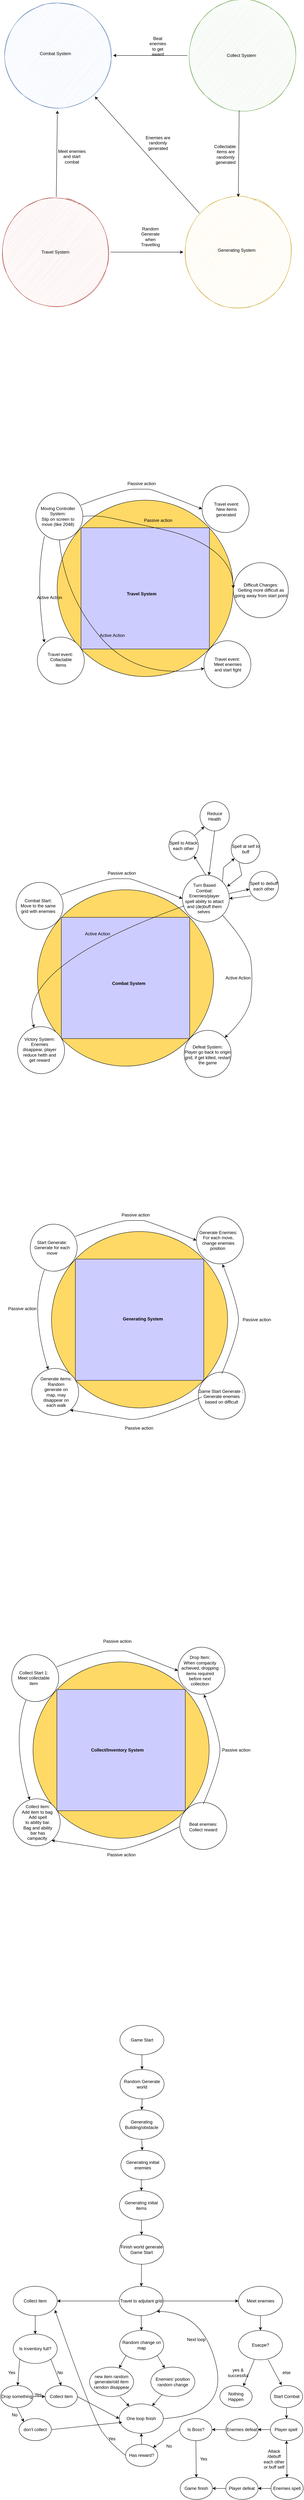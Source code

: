 <mxfile version="20.5.1" type="github">
  <diagram id="PXCcjUMb7tUucPaS4QIz" name="Page-1">
    <mxGraphModel dx="1237" dy="1790" grid="1" gridSize="10" guides="1" tooltips="1" connect="1" arrows="1" fold="1" page="1" pageScale="1" pageWidth="850" pageHeight="1100" math="0" shadow="0">
      <root>
        <mxCell id="0" />
        <mxCell id="1" parent="0" />
        <mxCell id="cFTrVpyWIn3HdovlY6KM-1" value="" style="ellipse;whiteSpace=wrap;html=1;aspect=fixed;fillColor=#dae8fc;strokeColor=#6c8ebf;sketch=1;" parent="1" vertex="1">
          <mxGeometry x="19.26" y="-1070" width="300" height="300" as="geometry" />
        </mxCell>
        <mxCell id="cFTrVpyWIn3HdovlY6KM-2" value="Combat System" style="text;html=1;strokeColor=none;fillColor=none;align=center;verticalAlign=middle;whiteSpace=wrap;rounded=0;" parent="1" vertex="1">
          <mxGeometry x="111.63" y="-960" width="100" height="70" as="geometry" />
        </mxCell>
        <mxCell id="cFTrVpyWIn3HdovlY6KM-5" value="" style="ellipse;whiteSpace=wrap;html=1;aspect=fixed;fillColor=#f8cecc;strokeColor=#b85450;shadow=0;sketch=1;" parent="1" vertex="1">
          <mxGeometry x="12.38" y="-535" width="300" height="300" as="geometry" />
        </mxCell>
        <mxCell id="cFTrVpyWIn3HdovlY6KM-6" value="Travel System" style="text;html=1;strokeColor=none;fillColor=none;align=center;verticalAlign=middle;whiteSpace=wrap;rounded=0;shadow=0;sketch=1;" parent="1" vertex="1">
          <mxGeometry x="117.38" y="-400" width="90" height="30" as="geometry" />
        </mxCell>
        <mxCell id="cFTrVpyWIn3HdovlY6KM-7" value="Meet enemies and start combat&lt;br&gt;" style="text;html=1;strokeColor=none;fillColor=none;align=center;verticalAlign=middle;whiteSpace=wrap;rounded=0;shadow=0;sketch=1;" parent="1" vertex="1">
          <mxGeometry x="166.88" y="-675" width="80" height="60" as="geometry" />
        </mxCell>
        <mxCell id="cFTrVpyWIn3HdovlY6KM-8" value="" style="ellipse;whiteSpace=wrap;html=1;aspect=fixed;shadow=0;sketch=1;fillColor=#fff2cc;strokeColor=#d6b656;" parent="1" vertex="1">
          <mxGeometry x="510.44" y="-535" width="300" height="300" as="geometry" />
        </mxCell>
        <mxCell id="cFTrVpyWIn3HdovlY6KM-9" value="Generating System" style="text;html=1;strokeColor=none;fillColor=none;align=center;verticalAlign=middle;whiteSpace=wrap;rounded=0;shadow=0;sketch=1;" parent="1" vertex="1">
          <mxGeometry x="596.18" y="-405" width="120" height="30" as="geometry" />
        </mxCell>
        <mxCell id="cFTrVpyWIn3HdovlY6KM-10" value="Random Generate when Travelling" style="text;html=1;strokeColor=none;fillColor=none;align=center;verticalAlign=middle;whiteSpace=wrap;rounded=0;shadow=0;sketch=1;" parent="1" vertex="1">
          <mxGeometry x="391" y="-470" width="60" height="85" as="geometry" />
        </mxCell>
        <mxCell id="cFTrVpyWIn3HdovlY6KM-11" value="Enemies are randomly generated" style="text;html=1;strokeColor=none;fillColor=none;align=center;verticalAlign=middle;whiteSpace=wrap;rounded=0;shadow=0;sketch=1;" parent="1" vertex="1">
          <mxGeometry x="404.26" y="-710" width="75" height="55" as="geometry" />
        </mxCell>
        <mxCell id="cFTrVpyWIn3HdovlY6KM-12" value="" style="ellipse;whiteSpace=wrap;html=1;aspect=fixed;shadow=0;sketch=1;fillColor=#d5e8d4;strokeColor=#82b366;" parent="1" vertex="1">
          <mxGeometry x="521.82" y="-1070" width="300" height="300" as="geometry" />
        </mxCell>
        <mxCell id="cFTrVpyWIn3HdovlY6KM-13" value="Collect System" style="text;html=1;strokeColor=none;fillColor=none;align=center;verticalAlign=middle;whiteSpace=wrap;rounded=0;shadow=0;sketch=1;" parent="1" vertex="1">
          <mxGeometry x="624.07" y="-940" width="90" height="40" as="geometry" />
        </mxCell>
        <mxCell id="cFTrVpyWIn3HdovlY6KM-15" value="Collectable&amp;nbsp; items are randomly generated" style="text;html=1;strokeColor=none;fillColor=none;align=center;verticalAlign=middle;whiteSpace=wrap;rounded=0;shadow=0;sketch=1;" parent="1" vertex="1">
          <mxGeometry x="596.18" y="-675" width="60" height="47.5" as="geometry" />
        </mxCell>
        <mxCell id="cFTrVpyWIn3HdovlY6KM-16" value="Beat enemies to get award" style="text;html=1;strokeColor=none;fillColor=none;align=center;verticalAlign=middle;whiteSpace=wrap;rounded=0;shadow=0;sketch=1;" parent="1" vertex="1">
          <mxGeometry x="411.38" y="-960" width="60" height="30" as="geometry" />
        </mxCell>
        <mxCell id="F2M6K5cG2sb-yx1ZD4yc-1" value="" style="ellipse;whiteSpace=wrap;html=1;aspect=fixed;fillColor=#FFD966;" parent="1" vertex="1">
          <mxGeometry x="166.76" y="290" width="480" height="480" as="geometry" />
        </mxCell>
        <mxCell id="F2M6K5cG2sb-yx1ZD4yc-3" value="" style="ellipse;whiteSpace=wrap;html=1;aspect=fixed;fillColor=#FFFFFF;" parent="1" vertex="1">
          <mxGeometry x="108.76" y="270" width="128" height="128" as="geometry" />
        </mxCell>
        <mxCell id="F2M6K5cG2sb-yx1ZD4yc-4" value="" style="ellipse;whiteSpace=wrap;html=1;aspect=fixed;fillColor=#FFFFFF;" parent="1" vertex="1">
          <mxGeometry x="566.76" y="672.5" width="128" height="128" as="geometry" />
        </mxCell>
        <mxCell id="F2M6K5cG2sb-yx1ZD4yc-5" value="" style="ellipse;whiteSpace=wrap;html=1;aspect=fixed;fillColor=#FFFFFF;" parent="1" vertex="1">
          <mxGeometry x="112.76" y="662.5" width="128" height="128" as="geometry" />
        </mxCell>
        <mxCell id="F2M6K5cG2sb-yx1ZD4yc-6" value="Moving Controller System:&lt;br&gt;Slip on screen to move (like 2048)" style="text;html=1;strokeColor=none;fillColor=none;align=center;verticalAlign=middle;whiteSpace=wrap;rounded=0;" parent="1" vertex="1">
          <mxGeometry x="118.76" y="294" width="100" height="80" as="geometry" />
        </mxCell>
        <mxCell id="F2M6K5cG2sb-yx1ZD4yc-8" value="Travel event:&amp;nbsp;&lt;br&gt;Meet enemies and start fight" style="text;html=1;strokeColor=none;fillColor=none;align=center;verticalAlign=middle;whiteSpace=wrap;rounded=0;" parent="1" vertex="1">
          <mxGeometry x="586.76" y="690" width="90" height="93" as="geometry" />
        </mxCell>
        <mxCell id="F2M6K5cG2sb-yx1ZD4yc-9" value="Travel event:&amp;nbsp;&lt;br&gt;Collactable items" style="text;html=1;strokeColor=none;fillColor=none;align=center;verticalAlign=middle;whiteSpace=wrap;rounded=0;" parent="1" vertex="1">
          <mxGeometry x="131.76" y="677" width="90" height="93" as="geometry" />
        </mxCell>
        <mxCell id="F2M6K5cG2sb-yx1ZD4yc-10" value="" style="rounded=0;whiteSpace=wrap;html=1;fillColor=#CCCCFF;" parent="1" vertex="1">
          <mxGeometry x="231.76" y="365" width="350" height="330" as="geometry" />
        </mxCell>
        <mxCell id="F2M6K5cG2sb-yx1ZD4yc-11" value="" style="ellipse;whiteSpace=wrap;html=1;aspect=fixed;fillColor=#FFFFFF;" parent="1" vertex="1">
          <mxGeometry x="561.76" y="250" width="128" height="128" as="geometry" />
        </mxCell>
        <mxCell id="F2M6K5cG2sb-yx1ZD4yc-13" value="Travel event:&lt;br&gt;New items generated&amp;nbsp;" style="text;html=1;strokeColor=none;fillColor=none;align=center;verticalAlign=middle;whiteSpace=wrap;rounded=0;" parent="1" vertex="1">
          <mxGeometry x="579.76" y="280" width="97" height="70" as="geometry" />
        </mxCell>
        <mxCell id="F2M6K5cG2sb-yx1ZD4yc-15" value="&lt;b&gt;Travel System&lt;/b&gt;" style="text;html=1;strokeColor=none;fillColor=none;align=center;verticalAlign=middle;whiteSpace=wrap;rounded=0;" parent="1" vertex="1">
          <mxGeometry x="306.76" y="490" width="180" height="110" as="geometry" />
        </mxCell>
        <mxCell id="F2M6K5cG2sb-yx1ZD4yc-18" value="" style="curved=1;endArrow=classic;html=1;rounded=0;exitX=0.956;exitY=0.261;exitDx=0;exitDy=0;exitPerimeter=0;entryX=0;entryY=0.5;entryDx=0;entryDy=0;" parent="1" source="F2M6K5cG2sb-yx1ZD4yc-3" target="F2M6K5cG2sb-yx1ZD4yc-11" edge="1">
          <mxGeometry width="50" height="50" relative="1" as="geometry">
            <mxPoint x="306.76" y="270" as="sourcePoint" />
            <mxPoint x="356.76" y="220" as="targetPoint" />
            <Array as="points">
              <mxPoint x="346.76" y="260" />
              <mxPoint x="406.76" y="260" />
              <mxPoint x="426.76" y="260" />
            </Array>
          </mxGeometry>
        </mxCell>
        <mxCell id="F2M6K5cG2sb-yx1ZD4yc-19" value="Passive action" style="text;html=1;strokeColor=none;fillColor=none;align=center;verticalAlign=middle;whiteSpace=wrap;rounded=0;" parent="1" vertex="1">
          <mxGeometry x="351.76" y="230" width="90" height="30" as="geometry" />
        </mxCell>
        <mxCell id="F2M6K5cG2sb-yx1ZD4yc-20" value="" style="curved=1;endArrow=classic;html=1;rounded=0;exitX=0.184;exitY=0.922;exitDx=0;exitDy=0;exitPerimeter=0;entryX=0;entryY=0;entryDx=0;entryDy=0;" parent="1" source="F2M6K5cG2sb-yx1ZD4yc-3" target="F2M6K5cG2sb-yx1ZD4yc-9" edge="1">
          <mxGeometry width="50" height="50" relative="1" as="geometry">
            <mxPoint x="56.76" y="500" as="sourcePoint" />
            <mxPoint x="106.76" y="450" as="targetPoint" />
            <Array as="points">
              <mxPoint x="106.76" y="500" />
            </Array>
          </mxGeometry>
        </mxCell>
        <mxCell id="F2M6K5cG2sb-yx1ZD4yc-21" value="Active Action" style="text;html=1;strokeColor=none;fillColor=none;align=center;verticalAlign=middle;whiteSpace=wrap;rounded=0;" parent="1" vertex="1">
          <mxGeometry x="86.01" y="510" width="120" height="90" as="geometry" />
        </mxCell>
        <mxCell id="F2M6K5cG2sb-yx1ZD4yc-22" value="" style="curved=1;endArrow=classic;html=1;rounded=0;exitX=0.5;exitY=1;exitDx=0;exitDy=0;" parent="1" source="F2M6K5cG2sb-yx1ZD4yc-3" target="F2M6K5cG2sb-yx1ZD4yc-4" edge="1">
          <mxGeometry width="50" height="50" relative="1" as="geometry">
            <mxPoint x="6.76" y="390" as="sourcePoint" />
            <mxPoint x="56.76" y="340" as="targetPoint" />
            <Array as="points">
              <mxPoint x="186.76" y="550" />
              <mxPoint x="386.76" y="780" />
            </Array>
          </mxGeometry>
        </mxCell>
        <mxCell id="F2M6K5cG2sb-yx1ZD4yc-23" value="Active Action" style="text;html=1;strokeColor=none;fillColor=none;align=center;verticalAlign=middle;whiteSpace=wrap;rounded=0;" parent="1" vertex="1">
          <mxGeometry x="276.76" y="642.5" width="80" height="30" as="geometry" />
        </mxCell>
        <mxCell id="F2M6K5cG2sb-yx1ZD4yc-24" value="" style="ellipse;whiteSpace=wrap;html=1;aspect=fixed;fillColor=#FFD966;" parent="1" vertex="1">
          <mxGeometry x="113" y="1350" width="480" height="480" as="geometry" />
        </mxCell>
        <mxCell id="F2M6K5cG2sb-yx1ZD4yc-25" value="" style="ellipse;whiteSpace=wrap;html=1;aspect=fixed;fillColor=#FFFFFF;" parent="1" vertex="1">
          <mxGeometry x="55" y="1330" width="128" height="128" as="geometry" />
        </mxCell>
        <mxCell id="F2M6K5cG2sb-yx1ZD4yc-26" value="" style="ellipse;whiteSpace=wrap;html=1;aspect=fixed;fillColor=#FFFFFF;" parent="1" vertex="1">
          <mxGeometry x="513" y="1732.5" width="128" height="128" as="geometry" />
        </mxCell>
        <mxCell id="F2M6K5cG2sb-yx1ZD4yc-27" value="" style="ellipse;whiteSpace=wrap;html=1;aspect=fixed;fillColor=#FFFFFF;" parent="1" vertex="1">
          <mxGeometry x="59" y="1722.5" width="128" height="128" as="geometry" />
        </mxCell>
        <mxCell id="F2M6K5cG2sb-yx1ZD4yc-28" value="Combat Start:&lt;br&gt;Move to the same grid with enemies" style="text;html=1;strokeColor=none;fillColor=none;align=center;verticalAlign=middle;whiteSpace=wrap;rounded=0;" parent="1" vertex="1">
          <mxGeometry x="65" y="1354" width="100" height="80" as="geometry" />
        </mxCell>
        <mxCell id="F2M6K5cG2sb-yx1ZD4yc-29" value="Defeat System:&lt;br&gt;Player go back to origin grid, if get killed, restart the game" style="text;html=1;strokeColor=none;fillColor=none;align=center;verticalAlign=middle;whiteSpace=wrap;rounded=0;" parent="1" vertex="1">
          <mxGeometry x="512" y="1737" width="130" height="123" as="geometry" />
        </mxCell>
        <mxCell id="F2M6K5cG2sb-yx1ZD4yc-30" value="Victory System:&lt;br&gt;Enemies disappear, player reduce helth and get reward" style="text;html=1;strokeColor=none;fillColor=none;align=center;verticalAlign=middle;whiteSpace=wrap;rounded=0;" parent="1" vertex="1">
          <mxGeometry x="72" y="1740" width="94" height="90" as="geometry" />
        </mxCell>
        <mxCell id="F2M6K5cG2sb-yx1ZD4yc-31" value="" style="rounded=0;whiteSpace=wrap;html=1;fillColor=#CCCCFF;" parent="1" vertex="1">
          <mxGeometry x="178" y="1425" width="350" height="330" as="geometry" />
        </mxCell>
        <mxCell id="F2M6K5cG2sb-yx1ZD4yc-32" value="" style="ellipse;whiteSpace=wrap;html=1;aspect=fixed;fillColor=#FFFFFF;" parent="1" vertex="1">
          <mxGeometry x="508" y="1310" width="128" height="128" as="geometry" />
        </mxCell>
        <mxCell id="F2M6K5cG2sb-yx1ZD4yc-33" value="Turn Based Combat: Enemies/player spell ability to attact and (de)buff them selves&amp;nbsp;" style="text;html=1;strokeColor=none;fillColor=none;align=center;verticalAlign=middle;whiteSpace=wrap;rounded=0;" parent="1" vertex="1">
          <mxGeometry x="513" y="1339" width="109.5" height="70" as="geometry" />
        </mxCell>
        <mxCell id="F2M6K5cG2sb-yx1ZD4yc-34" value="&lt;b&gt;Combat System&lt;/b&gt;" style="text;html=1;strokeColor=none;fillColor=none;align=center;verticalAlign=middle;whiteSpace=wrap;rounded=0;" parent="1" vertex="1">
          <mxGeometry x="272" y="1550" width="180" height="110" as="geometry" />
        </mxCell>
        <mxCell id="F2M6K5cG2sb-yx1ZD4yc-35" value="" style="curved=1;endArrow=classic;html=1;rounded=0;exitX=0.956;exitY=0.261;exitDx=0;exitDy=0;exitPerimeter=0;entryX=0;entryY=0.5;entryDx=0;entryDy=0;" parent="1" source="F2M6K5cG2sb-yx1ZD4yc-25" target="F2M6K5cG2sb-yx1ZD4yc-32" edge="1">
          <mxGeometry width="50" height="50" relative="1" as="geometry">
            <mxPoint x="253" y="1330" as="sourcePoint" />
            <mxPoint x="303" y="1280" as="targetPoint" />
            <Array as="points">
              <mxPoint x="293" y="1320" />
              <mxPoint x="353" y="1320" />
              <mxPoint x="373" y="1320" />
            </Array>
          </mxGeometry>
        </mxCell>
        <mxCell id="F2M6K5cG2sb-yx1ZD4yc-36" value="Passive action" style="text;html=1;strokeColor=none;fillColor=none;align=center;verticalAlign=middle;whiteSpace=wrap;rounded=0;" parent="1" vertex="1">
          <mxGeometry x="298" y="1290" width="90" height="30" as="geometry" />
        </mxCell>
        <mxCell id="F2M6K5cG2sb-yx1ZD4yc-37" value="" style="curved=1;endArrow=classic;html=1;rounded=0;" parent="1" source="F2M6K5cG2sb-yx1ZD4yc-33" target="F2M6K5cG2sb-yx1ZD4yc-27" edge="1">
          <mxGeometry width="50" height="50" relative="1" as="geometry">
            <mxPoint x="3" y="1560" as="sourcePoint" />
            <mxPoint x="53" y="1510" as="targetPoint" />
            <Array as="points">
              <mxPoint x="53" y="1560" />
            </Array>
          </mxGeometry>
        </mxCell>
        <mxCell id="F2M6K5cG2sb-yx1ZD4yc-38" value="Active Action" style="text;html=1;strokeColor=none;fillColor=none;align=center;verticalAlign=middle;whiteSpace=wrap;rounded=0;" parent="1" vertex="1">
          <mxGeometry x="217" y="1425" width="120" height="90" as="geometry" />
        </mxCell>
        <mxCell id="F2M6K5cG2sb-yx1ZD4yc-39" value="" style="curved=1;endArrow=classic;html=1;rounded=0;exitX=1;exitY=1;exitDx=0;exitDy=0;" parent="1" source="F2M6K5cG2sb-yx1ZD4yc-32" target="F2M6K5cG2sb-yx1ZD4yc-26" edge="1">
          <mxGeometry width="50" height="50" relative="1" as="geometry">
            <mxPoint x="51.38" y="1460" as="sourcePoint" />
            <mxPoint x="101.38" y="1410" as="targetPoint" />
            <Array as="points">
              <mxPoint x="690" y="1500" />
              <mxPoint x="700" y="1590" />
              <mxPoint x="690" y="1690" />
            </Array>
          </mxGeometry>
        </mxCell>
        <mxCell id="F2M6K5cG2sb-yx1ZD4yc-40" value="Active Action" style="text;html=1;strokeColor=none;fillColor=none;align=center;verticalAlign=middle;whiteSpace=wrap;rounded=0;" parent="1" vertex="1">
          <mxGeometry x="620.44" y="1575" width="80" height="30" as="geometry" />
        </mxCell>
        <mxCell id="F2M6K5cG2sb-yx1ZD4yc-41" value="" style="ellipse;whiteSpace=wrap;html=1;aspect=fixed;fillColor=#FFD966;" parent="1" vertex="1">
          <mxGeometry x="151.38" y="2280" width="480" height="480" as="geometry" />
        </mxCell>
        <mxCell id="F2M6K5cG2sb-yx1ZD4yc-42" value="" style="ellipse;whiteSpace=wrap;html=1;aspect=fixed;fillColor=#FFFFFF;" parent="1" vertex="1">
          <mxGeometry x="93.38" y="2260" width="128" height="128" as="geometry" />
        </mxCell>
        <mxCell id="F2M6K5cG2sb-yx1ZD4yc-43" value="" style="ellipse;whiteSpace=wrap;html=1;aspect=fixed;fillColor=#FFFFFF;" parent="1" vertex="1">
          <mxGeometry x="551.38" y="2662.5" width="128" height="128" as="geometry" />
        </mxCell>
        <mxCell id="F2M6K5cG2sb-yx1ZD4yc-44" value="" style="ellipse;whiteSpace=wrap;html=1;aspect=fixed;fillColor=#FFFFFF;" parent="1" vertex="1">
          <mxGeometry x="97.38" y="2652.5" width="128" height="128" as="geometry" />
        </mxCell>
        <mxCell id="F2M6K5cG2sb-yx1ZD4yc-45" value="Start Generate:&lt;br&gt;Generate for each move" style="text;html=1;strokeColor=none;fillColor=none;align=center;verticalAlign=middle;whiteSpace=wrap;rounded=0;" parent="1" vertex="1">
          <mxGeometry x="103.38" y="2284" width="100" height="80" as="geometry" />
        </mxCell>
        <mxCell id="F2M6K5cG2sb-yx1ZD4yc-46" value="Game Start Generate：&lt;br&gt;Generate enemies based on difficult" style="text;html=1;strokeColor=none;fillColor=none;align=center;verticalAlign=middle;whiteSpace=wrap;rounded=0;" parent="1" vertex="1">
          <mxGeometry x="550.38" y="2667" width="130" height="123" as="geometry" />
        </mxCell>
        <mxCell id="F2M6K5cG2sb-yx1ZD4yc-47" value="Generate items:&lt;br&gt;Random generate on map, may disappear on each walk" style="text;html=1;strokeColor=none;fillColor=none;align=center;verticalAlign=middle;whiteSpace=wrap;rounded=0;" parent="1" vertex="1">
          <mxGeometry x="116.88" y="2671.5" width="94" height="90" as="geometry" />
        </mxCell>
        <mxCell id="F2M6K5cG2sb-yx1ZD4yc-48" value="" style="rounded=0;whiteSpace=wrap;html=1;fillColor=#CCCCFF;" parent="1" vertex="1">
          <mxGeometry x="216.38" y="2355" width="350" height="330" as="geometry" />
        </mxCell>
        <mxCell id="F2M6K5cG2sb-yx1ZD4yc-49" value="" style="ellipse;whiteSpace=wrap;html=1;aspect=fixed;fillColor=#FFFFFF;" parent="1" vertex="1">
          <mxGeometry x="546.38" y="2240" width="128" height="128" as="geometry" />
        </mxCell>
        <mxCell id="F2M6K5cG2sb-yx1ZD4yc-50" value="Generate Enemies:&lt;br&gt;For each move, change enemies position&amp;nbsp;" style="text;html=1;strokeColor=none;fillColor=none;align=center;verticalAlign=middle;whiteSpace=wrap;rounded=0;" parent="1" vertex="1">
          <mxGeometry x="551.38" y="2269" width="109.5" height="70" as="geometry" />
        </mxCell>
        <mxCell id="F2M6K5cG2sb-yx1ZD4yc-51" value="&lt;b&gt;Generating System&lt;/b&gt;" style="text;html=1;strokeColor=none;fillColor=none;align=center;verticalAlign=middle;whiteSpace=wrap;rounded=0;" parent="1" vertex="1">
          <mxGeometry x="101" y="2440" width="598.62" height="155" as="geometry" />
        </mxCell>
        <mxCell id="F2M6K5cG2sb-yx1ZD4yc-52" value="" style="curved=1;endArrow=classic;html=1;rounded=0;exitX=0.956;exitY=0.261;exitDx=0;exitDy=0;exitPerimeter=0;entryX=0;entryY=0.5;entryDx=0;entryDy=0;" parent="1" source="F2M6K5cG2sb-yx1ZD4yc-42" target="F2M6K5cG2sb-yx1ZD4yc-49" edge="1">
          <mxGeometry width="50" height="50" relative="1" as="geometry">
            <mxPoint x="291.38" y="2260" as="sourcePoint" />
            <mxPoint x="341.38" y="2210" as="targetPoint" />
            <Array as="points">
              <mxPoint x="331.38" y="2250" />
              <mxPoint x="391.38" y="2250" />
              <mxPoint x="411.38" y="2250" />
            </Array>
          </mxGeometry>
        </mxCell>
        <mxCell id="F2M6K5cG2sb-yx1ZD4yc-53" value="Passive action" style="text;html=1;strokeColor=none;fillColor=none;align=center;verticalAlign=middle;whiteSpace=wrap;rounded=0;" parent="1" vertex="1">
          <mxGeometry x="336.38" y="2220" width="90" height="30" as="geometry" />
        </mxCell>
        <mxCell id="F2M6K5cG2sb-yx1ZD4yc-54" value="" style="curved=1;endArrow=classic;html=1;rounded=0;exitX=0.302;exitY=0.97;exitDx=0;exitDy=0;exitPerimeter=0;" parent="1" source="F2M6K5cG2sb-yx1ZD4yc-42" target="F2M6K5cG2sb-yx1ZD4yc-44" edge="1">
          <mxGeometry width="50" height="50" relative="1" as="geometry">
            <mxPoint x="41.38" y="2490" as="sourcePoint" />
            <mxPoint x="91.38" y="2440" as="targetPoint" />
            <Array as="points">
              <mxPoint x="91.38" y="2490" />
            </Array>
          </mxGeometry>
        </mxCell>
        <mxCell id="F2M6K5cG2sb-yx1ZD4yc-55" value="Passive action" style="text;html=1;strokeColor=none;fillColor=none;align=center;verticalAlign=middle;whiteSpace=wrap;rounded=0;" parent="1" vertex="1">
          <mxGeometry x="12.38" y="2445" width="120" height="90" as="geometry" />
        </mxCell>
        <mxCell id="F2M6K5cG2sb-yx1ZD4yc-59" value="" style="curved=1;endArrow=classic;html=1;rounded=0;exitX=0.5;exitY=0;exitDx=0;exitDy=0;entryX=0.554;entryY=1.007;entryDx=0;entryDy=0;entryPerimeter=0;" parent="1" source="F2M6K5cG2sb-yx1ZD4yc-46" target="F2M6K5cG2sb-yx1ZD4yc-49" edge="1">
          <mxGeometry width="50" height="50" relative="1" as="geometry">
            <mxPoint x="700.88" y="2560" as="sourcePoint" />
            <mxPoint x="750.88" y="2510" as="targetPoint" />
            <Array as="points">
              <mxPoint x="660.88" y="2560" />
              <mxPoint x="660.88" y="2480" />
            </Array>
          </mxGeometry>
        </mxCell>
        <mxCell id="F2M6K5cG2sb-yx1ZD4yc-60" value="Passive action" style="text;html=1;strokeColor=none;fillColor=none;align=center;verticalAlign=middle;whiteSpace=wrap;rounded=0;" parent="1" vertex="1">
          <mxGeometry x="665.75" y="2505" width="90" height="30" as="geometry" />
        </mxCell>
        <mxCell id="F2M6K5cG2sb-yx1ZD4yc-61" value="Difficult Changes:&lt;br&gt;Getting more difficult as going away from start point" style="ellipse;whiteSpace=wrap;html=1;aspect=fixed;fillColor=#FFFFFF;" parent="1" vertex="1">
          <mxGeometry x="646.76" y="460" width="150" height="150" as="geometry" />
        </mxCell>
        <mxCell id="F2M6K5cG2sb-yx1ZD4yc-62" value="" style="curved=1;endArrow=classic;html=1;rounded=0;exitX=1;exitY=0.5;exitDx=0;exitDy=0;entryX=1;entryY=0.5;entryDx=0;entryDy=0;" parent="1" source="F2M6K5cG2sb-yx1ZD4yc-3" target="F2M6K5cG2sb-yx1ZD4yc-1" edge="1">
          <mxGeometry width="50" height="50" relative="1" as="geometry">
            <mxPoint x="182.76" y="408" as="sourcePoint" />
            <mxPoint x="577.726" y="757.58" as="targetPoint" />
            <Array as="points">
              <mxPoint x="275.76" y="330" />
              <mxPoint x="365.76" y="350" />
              <mxPoint x="545.76" y="390" />
              <mxPoint x="645.76" y="470" />
            </Array>
          </mxGeometry>
        </mxCell>
        <mxCell id="F2M6K5cG2sb-yx1ZD4yc-63" value="Passive action" style="text;html=1;strokeColor=none;fillColor=none;align=center;verticalAlign=middle;whiteSpace=wrap;rounded=0;" parent="1" vertex="1">
          <mxGeometry x="396.76" y="330" width="90" height="30" as="geometry" />
        </mxCell>
        <mxCell id="F2M6K5cG2sb-yx1ZD4yc-64" value="" style="curved=1;endArrow=classic;html=1;rounded=0;entryX=0.906;entryY=1.048;entryDx=0;entryDy=0;entryPerimeter=0;exitX=0.081;exitY=0.512;exitDx=0;exitDy=0;exitPerimeter=0;" parent="1" source="F2M6K5cG2sb-yx1ZD4yc-46" target="F2M6K5cG2sb-yx1ZD4yc-47" edge="1">
          <mxGeometry width="50" height="50" relative="1" as="geometry">
            <mxPoint x="300.88" y="2830" as="sourcePoint" />
            <mxPoint x="350.88" y="2780" as="targetPoint" />
            <Array as="points">
              <mxPoint x="410.88" y="2800" />
              <mxPoint x="300.88" y="2780" />
            </Array>
          </mxGeometry>
        </mxCell>
        <mxCell id="F2M6K5cG2sb-yx1ZD4yc-65" value="Passive action" style="text;html=1;strokeColor=none;fillColor=none;align=center;verticalAlign=middle;whiteSpace=wrap;rounded=0;" parent="1" vertex="1">
          <mxGeometry x="330" y="2770" width="120" height="90" as="geometry" />
        </mxCell>
        <mxCell id="F2M6K5cG2sb-yx1ZD4yc-66" value="" style="ellipse;whiteSpace=wrap;html=1;aspect=fixed;fillColor=#FFD966;" parent="1" vertex="1">
          <mxGeometry x="101" y="3451" width="480" height="480" as="geometry" />
        </mxCell>
        <mxCell id="F2M6K5cG2sb-yx1ZD4yc-67" value="" style="ellipse;whiteSpace=wrap;html=1;aspect=fixed;fillColor=#FFFFFF;" parent="1" vertex="1">
          <mxGeometry x="43" y="3431" width="128" height="128" as="geometry" />
        </mxCell>
        <mxCell id="F2M6K5cG2sb-yx1ZD4yc-68" value="" style="ellipse;whiteSpace=wrap;html=1;aspect=fixed;fillColor=#FFFFFF;" parent="1" vertex="1">
          <mxGeometry x="501" y="3833.5" width="128" height="128" as="geometry" />
        </mxCell>
        <mxCell id="F2M6K5cG2sb-yx1ZD4yc-69" value="" style="ellipse;whiteSpace=wrap;html=1;aspect=fixed;fillColor=#FFFFFF;" parent="1" vertex="1">
          <mxGeometry x="47" y="3823.5" width="128" height="128" as="geometry" />
        </mxCell>
        <mxCell id="F2M6K5cG2sb-yx1ZD4yc-70" value="Collect Start 1:&lt;br&gt;Meet collectable item" style="text;html=1;strokeColor=none;fillColor=none;align=center;verticalAlign=middle;whiteSpace=wrap;rounded=0;" parent="1" vertex="1">
          <mxGeometry x="53" y="3455" width="100" height="80" as="geometry" />
        </mxCell>
        <mxCell id="F2M6K5cG2sb-yx1ZD4yc-71" value="Beat enemies:&lt;br&gt;Collect reward" style="text;html=1;strokeColor=none;fillColor=none;align=center;verticalAlign=middle;whiteSpace=wrap;rounded=0;" parent="1" vertex="1">
          <mxGeometry x="500" y="3838" width="130" height="123" as="geometry" />
        </mxCell>
        <mxCell id="F2M6K5cG2sb-yx1ZD4yc-72" value="Collect item:&lt;br&gt;Add item to bag&amp;nbsp;&lt;br&gt;Add spell to&amp;nbsp;ability bar.&lt;br&gt;Bag and ability bar has campacity&amp;nbsp;" style="text;html=1;strokeColor=none;fillColor=none;align=center;verticalAlign=middle;whiteSpace=wrap;rounded=0;" parent="1" vertex="1">
          <mxGeometry x="66.5" y="3842.5" width="94" height="90" as="geometry" />
        </mxCell>
        <mxCell id="F2M6K5cG2sb-yx1ZD4yc-73" value="" style="rounded=0;whiteSpace=wrap;html=1;fillColor=#CCCCFF;" parent="1" vertex="1">
          <mxGeometry x="166" y="3526" width="350" height="330" as="geometry" />
        </mxCell>
        <mxCell id="F2M6K5cG2sb-yx1ZD4yc-74" value="" style="ellipse;whiteSpace=wrap;html=1;aspect=fixed;fillColor=#FFFFFF;" parent="1" vertex="1">
          <mxGeometry x="496" y="3411" width="128" height="128" as="geometry" />
        </mxCell>
        <mxCell id="F2M6K5cG2sb-yx1ZD4yc-75" value="Drop Item:&lt;br&gt;When compacity achieved, dropping items required before next collection" style="text;html=1;strokeColor=none;fillColor=none;align=center;verticalAlign=middle;whiteSpace=wrap;rounded=0;" parent="1" vertex="1">
          <mxGeometry x="501" y="3440" width="109.5" height="70" as="geometry" />
        </mxCell>
        <mxCell id="F2M6K5cG2sb-yx1ZD4yc-76" value="&lt;b&gt;Collect/Inventory System&lt;/b&gt;" style="text;html=1;strokeColor=none;fillColor=none;align=center;verticalAlign=middle;whiteSpace=wrap;rounded=0;" parent="1" vertex="1">
          <mxGeometry x="241" y="3636" width="180" height="110" as="geometry" />
        </mxCell>
        <mxCell id="F2M6K5cG2sb-yx1ZD4yc-77" value="" style="curved=1;endArrow=classic;html=1;rounded=0;exitX=0.956;exitY=0.261;exitDx=0;exitDy=0;exitPerimeter=0;entryX=0;entryY=0.5;entryDx=0;entryDy=0;" parent="1" source="F2M6K5cG2sb-yx1ZD4yc-67" target="F2M6K5cG2sb-yx1ZD4yc-74" edge="1">
          <mxGeometry width="50" height="50" relative="1" as="geometry">
            <mxPoint x="241" y="3431" as="sourcePoint" />
            <mxPoint x="291" y="3381" as="targetPoint" />
            <Array as="points">
              <mxPoint x="281" y="3421" />
              <mxPoint x="341" y="3421" />
              <mxPoint x="361" y="3421" />
            </Array>
          </mxGeometry>
        </mxCell>
        <mxCell id="F2M6K5cG2sb-yx1ZD4yc-78" value="" style="curved=1;endArrow=classic;html=1;rounded=0;exitX=0.302;exitY=0.97;exitDx=0;exitDy=0;exitPerimeter=0;" parent="1" source="F2M6K5cG2sb-yx1ZD4yc-67" target="F2M6K5cG2sb-yx1ZD4yc-69" edge="1">
          <mxGeometry width="50" height="50" relative="1" as="geometry">
            <mxPoint x="-9" y="3661" as="sourcePoint" />
            <mxPoint x="41" y="3611" as="targetPoint" />
            <Array as="points">
              <mxPoint x="41" y="3661" />
            </Array>
          </mxGeometry>
        </mxCell>
        <mxCell id="F2M6K5cG2sb-yx1ZD4yc-79" value="" style="curved=1;endArrow=classic;html=1;rounded=0;exitX=0.5;exitY=0;exitDx=0;exitDy=0;entryX=0.554;entryY=1.007;entryDx=0;entryDy=0;entryPerimeter=0;" parent="1" source="F2M6K5cG2sb-yx1ZD4yc-71" target="F2M6K5cG2sb-yx1ZD4yc-74" edge="1">
          <mxGeometry width="50" height="50" relative="1" as="geometry">
            <mxPoint x="650.5" y="3731" as="sourcePoint" />
            <mxPoint x="700.5" y="3681" as="targetPoint" />
            <Array as="points">
              <mxPoint x="610.5" y="3731" />
              <mxPoint x="610.5" y="3651" />
            </Array>
          </mxGeometry>
        </mxCell>
        <mxCell id="F2M6K5cG2sb-yx1ZD4yc-80" value="Passive action" style="text;html=1;strokeColor=none;fillColor=none;align=center;verticalAlign=middle;whiteSpace=wrap;rounded=0;" parent="1" vertex="1">
          <mxGeometry x="610" y="3676" width="90" height="30" as="geometry" />
        </mxCell>
        <mxCell id="F2M6K5cG2sb-yx1ZD4yc-81" value="" style="curved=1;endArrow=classic;html=1;rounded=0;entryX=0.906;entryY=1.048;entryDx=0;entryDy=0;entryPerimeter=0;exitX=0;exitY=0.5;exitDx=0;exitDy=0;" parent="1" source="F2M6K5cG2sb-yx1ZD4yc-71" target="F2M6K5cG2sb-yx1ZD4yc-72" edge="1">
          <mxGeometry width="50" height="50" relative="1" as="geometry">
            <mxPoint x="250.5" y="4001" as="sourcePoint" />
            <mxPoint x="300.5" y="3951" as="targetPoint" />
            <Array as="points">
              <mxPoint x="360.5" y="3971" />
              <mxPoint x="250.5" y="3951" />
            </Array>
          </mxGeometry>
        </mxCell>
        <mxCell id="F2M6K5cG2sb-yx1ZD4yc-82" value="Passive action" style="text;html=1;strokeColor=none;fillColor=none;align=center;verticalAlign=middle;whiteSpace=wrap;rounded=0;" parent="1" vertex="1">
          <mxGeometry x="281.5" y="3931" width="120" height="90" as="geometry" />
        </mxCell>
        <mxCell id="F2M6K5cG2sb-yx1ZD4yc-83" value="Passive action" style="text;html=1;strokeColor=none;fillColor=none;align=center;verticalAlign=middle;whiteSpace=wrap;rounded=0;" parent="1" vertex="1">
          <mxGeometry x="271" y="3350" width="120" height="90" as="geometry" />
        </mxCell>
        <mxCell id="F2M6K5cG2sb-yx1ZD4yc-85" value="" style="endArrow=classic;html=1;rounded=0;" parent="1" source="cFTrVpyWIn3HdovlY6KM-5" target="cFTrVpyWIn3HdovlY6KM-1" edge="1">
          <mxGeometry width="50" height="50" relative="1" as="geometry">
            <mxPoint x="155.88" y="-530" as="sourcePoint" />
            <mxPoint x="175.88" y="-580" as="targetPoint" />
          </mxGeometry>
        </mxCell>
        <mxCell id="F2M6K5cG2sb-yx1ZD4yc-87" value="" style="endArrow=classic;html=1;rounded=0;exitX=1;exitY=0.5;exitDx=0;exitDy=0;entryX=0;entryY=0.5;entryDx=0;entryDy=0;" parent="1" source="cFTrVpyWIn3HdovlY6KM-5" target="cFTrVpyWIn3HdovlY6KM-8" edge="1">
          <mxGeometry width="50" height="50" relative="1" as="geometry">
            <mxPoint x="420" y="-310" as="sourcePoint" />
            <mxPoint x="470" y="-360" as="targetPoint" />
          </mxGeometry>
        </mxCell>
        <mxCell id="F2M6K5cG2sb-yx1ZD4yc-88" value="" style="endArrow=classic;html=1;rounded=0;exitX=0;exitY=0;exitDx=0;exitDy=0;" parent="1" source="cFTrVpyWIn3HdovlY6KM-8" target="cFTrVpyWIn3HdovlY6KM-1" edge="1">
          <mxGeometry width="50" height="50" relative="1" as="geometry">
            <mxPoint x="430" y="-550" as="sourcePoint" />
            <mxPoint x="480" y="-600" as="targetPoint" />
          </mxGeometry>
        </mxCell>
        <mxCell id="F2M6K5cG2sb-yx1ZD4yc-89" value="" style="endArrow=classic;html=1;rounded=0;exitX=0.47;exitY=0.998;exitDx=0;exitDy=0;exitPerimeter=0;entryX=0.5;entryY=0;entryDx=0;entryDy=0;" parent="1" source="cFTrVpyWIn3HdovlY6KM-12" target="cFTrVpyWIn3HdovlY6KM-8" edge="1">
          <mxGeometry width="50" height="50" relative="1" as="geometry">
            <mxPoint x="688.32" y="-560" as="sourcePoint" />
            <mxPoint x="738.32" y="-610" as="targetPoint" />
          </mxGeometry>
        </mxCell>
        <mxCell id="F2M6K5cG2sb-yx1ZD4yc-90" value="" style="endArrow=classic;html=1;rounded=0;exitX=0;exitY=0.5;exitDx=0;exitDy=0;entryX=1;entryY=0.5;entryDx=0;entryDy=0;" parent="1" source="cFTrVpyWIn3HdovlY6KM-12" target="cFTrVpyWIn3HdovlY6KM-1" edge="1">
          <mxGeometry width="50" height="50" relative="1" as="geometry">
            <mxPoint x="470" y="-760" as="sourcePoint" />
            <mxPoint x="520" y="-810" as="targetPoint" />
          </mxGeometry>
        </mxCell>
        <mxCell id="F2M6K5cG2sb-yx1ZD4yc-92" value="Spell to Attack each other" style="ellipse;whiteSpace=wrap;html=1;aspect=fixed;fillColor=#FFFFFF;" parent="1" vertex="1">
          <mxGeometry x="471.38" y="1190" width="80" height="80" as="geometry" />
        </mxCell>
        <mxCell id="F2M6K5cG2sb-yx1ZD4yc-93" value="" style="endArrow=classic;html=1;rounded=0;exitX=0.5;exitY=0;exitDx=0;exitDy=0;entryX=1;entryY=1;entryDx=0;entryDy=0;" parent="1" source="F2M6K5cG2sb-yx1ZD4yc-32" target="F2M6K5cG2sb-yx1ZD4yc-92" edge="1">
          <mxGeometry width="50" height="50" relative="1" as="geometry">
            <mxPoint x="680" y="1300" as="sourcePoint" />
            <mxPoint x="730" y="1250" as="targetPoint" />
          </mxGeometry>
        </mxCell>
        <mxCell id="F2M6K5cG2sb-yx1ZD4yc-94" value="Spell at self to buff" style="ellipse;whiteSpace=wrap;html=1;aspect=fixed;fillColor=#FFFFFF;" parent="1" vertex="1">
          <mxGeometry x="641" y="1200" width="78.62" height="78.62" as="geometry" />
        </mxCell>
        <mxCell id="F2M6K5cG2sb-yx1ZD4yc-95" value="" style="endArrow=classic;html=1;rounded=0;exitX=1;exitY=0;exitDx=0;exitDy=0;" parent="1" source="F2M6K5cG2sb-yx1ZD4yc-32" target="F2M6K5cG2sb-yx1ZD4yc-94" edge="1">
          <mxGeometry width="50" height="50" relative="1" as="geometry">
            <mxPoint x="660" y="1360" as="sourcePoint" />
            <mxPoint x="710" y="1310" as="targetPoint" />
            <Array as="points">
              <mxPoint x="620" y="1290" />
            </Array>
          </mxGeometry>
        </mxCell>
        <mxCell id="F2M6K5cG2sb-yx1ZD4yc-96" value="" style="endArrow=classic;html=1;rounded=0;entryX=0;entryY=1;entryDx=0;entryDy=0;" parent="1" source="F2M6K5cG2sb-yx1ZD4yc-92" target="F2M6K5cG2sb-yx1ZD4yc-97" edge="1">
          <mxGeometry width="50" height="50" relative="1" as="geometry">
            <mxPoint x="410" y="1190" as="sourcePoint" />
            <mxPoint x="560" y="1160" as="targetPoint" />
          </mxGeometry>
        </mxCell>
        <mxCell id="F2M6K5cG2sb-yx1ZD4yc-97" value="Reduce Health" style="ellipse;whiteSpace=wrap;html=1;aspect=fixed;fillColor=#FFFFFF;" parent="1" vertex="1">
          <mxGeometry x="556" y="1110" width="80" height="80" as="geometry" />
        </mxCell>
        <mxCell id="F2M6K5cG2sb-yx1ZD4yc-98" value="Spell to debuff each other" style="ellipse;whiteSpace=wrap;html=1;aspect=fixed;fillColor=#FFFFFF;" parent="1" vertex="1">
          <mxGeometry x="690" y="1300" width="80" height="80" as="geometry" />
        </mxCell>
        <mxCell id="F2M6K5cG2sb-yx1ZD4yc-99" value="" style="endArrow=classic;html=1;rounded=0;" parent="1" source="F2M6K5cG2sb-yx1ZD4yc-32" target="F2M6K5cG2sb-yx1ZD4yc-98" edge="1">
          <mxGeometry width="50" height="50" relative="1" as="geometry">
            <mxPoint x="630" y="1350" as="sourcePoint" />
            <mxPoint x="680" y="1300" as="targetPoint" />
          </mxGeometry>
        </mxCell>
        <mxCell id="F2M6K5cG2sb-yx1ZD4yc-100" value="Game Start" style="ellipse;whiteSpace=wrap;html=1;fillColor=#FFFFFF;" parent="1" vertex="1">
          <mxGeometry x="337.69" y="4440" width="120" height="80" as="geometry" />
        </mxCell>
        <mxCell id="F2M6K5cG2sb-yx1ZD4yc-102" value="Travel to adjutant grid" style="ellipse;whiteSpace=wrap;html=1;fillColor=#FFFFFF;" parent="1" vertex="1">
          <mxGeometry x="335.69" y="5150" width="120" height="80" as="geometry" />
        </mxCell>
        <mxCell id="F2M6K5cG2sb-yx1ZD4yc-103" value="Collect item" style="ellipse;whiteSpace=wrap;html=1;fillColor=#FFFFFF;direction=west;" parent="1" vertex="1">
          <mxGeometry x="47" y="5150" width="120" height="80" as="geometry" />
        </mxCell>
        <mxCell id="F2M6K5cG2sb-yx1ZD4yc-104" value="" style="endArrow=classic;html=1;rounded=0;exitX=0;exitY=0.5;exitDx=0;exitDy=0;entryX=0;entryY=0.5;entryDx=0;entryDy=0;" parent="1" source="F2M6K5cG2sb-yx1ZD4yc-102" target="F2M6K5cG2sb-yx1ZD4yc-103" edge="1">
          <mxGeometry width="50" height="50" relative="1" as="geometry">
            <mxPoint x="441.5" y="5330" as="sourcePoint" />
            <mxPoint x="491.5" y="5280" as="targetPoint" />
          </mxGeometry>
        </mxCell>
        <mxCell id="F2M6K5cG2sb-yx1ZD4yc-105" value="Meet enemies" style="ellipse;whiteSpace=wrap;html=1;fillColor=#FFFFFF;" parent="1" vertex="1">
          <mxGeometry x="660.76" y="5150" width="120" height="80" as="geometry" />
        </mxCell>
        <mxCell id="F2M6K5cG2sb-yx1ZD4yc-106" value="" style="endArrow=classic;html=1;rounded=0;exitX=1;exitY=0.5;exitDx=0;exitDy=0;" parent="1" source="F2M6K5cG2sb-yx1ZD4yc-102" target="F2M6K5cG2sb-yx1ZD4yc-105" edge="1">
          <mxGeometry width="50" height="50" relative="1" as="geometry">
            <mxPoint x="506.43" y="5200" as="sourcePoint" />
            <mxPoint x="556.43" y="5150" as="targetPoint" />
          </mxGeometry>
        </mxCell>
        <mxCell id="F2M6K5cG2sb-yx1ZD4yc-107" value="Random Generate world" style="ellipse;whiteSpace=wrap;html=1;fillColor=#FFFFFF;" parent="1" vertex="1">
          <mxGeometry x="338.31" y="4560" width="120" height="80" as="geometry" />
        </mxCell>
        <mxCell id="F2M6K5cG2sb-yx1ZD4yc-109" value="" style="endArrow=classic;html=1;rounded=0;exitX=0.5;exitY=1;exitDx=0;exitDy=0;" parent="1" source="F2M6K5cG2sb-yx1ZD4yc-100" target="F2M6K5cG2sb-yx1ZD4yc-107" edge="1">
          <mxGeometry width="50" height="50" relative="1" as="geometry">
            <mxPoint x="393.31" y="4520" as="sourcePoint" />
            <mxPoint x="601.31" y="4460" as="targetPoint" />
          </mxGeometry>
        </mxCell>
        <mxCell id="F2M6K5cG2sb-yx1ZD4yc-110" value="Generating initial items" style="ellipse;whiteSpace=wrap;html=1;fillColor=#FFFFFF;" parent="1" vertex="1">
          <mxGeometry x="336.38" y="4890" width="120" height="80" as="geometry" />
        </mxCell>
        <mxCell id="F2M6K5cG2sb-yx1ZD4yc-111" value="Generating initial enemies" style="ellipse;whiteSpace=wrap;html=1;fillColor=#FFFFFF;" parent="1" vertex="1">
          <mxGeometry x="340.31" y="4780" width="120" height="80" as="geometry" />
        </mxCell>
        <mxCell id="F2M6K5cG2sb-yx1ZD4yc-118" value="Is Inventory full?" style="ellipse;whiteSpace=wrap;html=1;fillColor=#FFFFFF;" parent="1" vertex="1">
          <mxGeometry x="47" y="5280" width="120" height="80" as="geometry" />
        </mxCell>
        <mxCell id="F2M6K5cG2sb-yx1ZD4yc-120" value="" style="endArrow=classic;html=1;rounded=0;exitX=0.5;exitY=0;exitDx=0;exitDy=0;entryX=0.5;entryY=0;entryDx=0;entryDy=0;" parent="1" source="F2M6K5cG2sb-yx1ZD4yc-103" edge="1">
          <mxGeometry width="50" height="50" relative="1" as="geometry">
            <mxPoint x="160.5" y="5290" as="sourcePoint" />
            <mxPoint x="107.0" y="5280" as="targetPoint" />
          </mxGeometry>
        </mxCell>
        <mxCell id="F2M6K5cG2sb-yx1ZD4yc-121" value="Finish world generate&lt;br&gt;Game Start" style="ellipse;whiteSpace=wrap;html=1;fillColor=#FFFFFF;" parent="1" vertex="1">
          <mxGeometry x="336.76" y="5010" width="120" height="80" as="geometry" />
        </mxCell>
        <mxCell id="F2M6K5cG2sb-yx1ZD4yc-122" value="" style="endArrow=classic;html=1;rounded=0;exitX=0.5;exitY=1;exitDx=0;exitDy=0;" parent="1" source="F2M6K5cG2sb-yx1ZD4yc-121" target="F2M6K5cG2sb-yx1ZD4yc-102" edge="1">
          <mxGeometry width="50" height="50" relative="1" as="geometry">
            <mxPoint x="380" y="4810" as="sourcePoint" />
            <mxPoint x="430" y="4760" as="targetPoint" />
          </mxGeometry>
        </mxCell>
        <mxCell id="F2M6K5cG2sb-yx1ZD4yc-123" value="Generating Building/obstacle" style="ellipse;whiteSpace=wrap;html=1;fillColor=#FFFFFF;" parent="1" vertex="1">
          <mxGeometry x="337.31" y="4670" width="120" height="80" as="geometry" />
        </mxCell>
        <mxCell id="F2M6K5cG2sb-yx1ZD4yc-124" value="" style="endArrow=classic;html=1;rounded=0;exitX=0.5;exitY=1;exitDx=0;exitDy=0;entryX=0.5;entryY=0;entryDx=0;entryDy=0;" parent="1" source="F2M6K5cG2sb-yx1ZD4yc-107" target="F2M6K5cG2sb-yx1ZD4yc-123" edge="1">
          <mxGeometry width="50" height="50" relative="1" as="geometry">
            <mxPoint x="571.31" y="4570" as="sourcePoint" />
            <mxPoint x="621.31" y="4520" as="targetPoint" />
          </mxGeometry>
        </mxCell>
        <mxCell id="F2M6K5cG2sb-yx1ZD4yc-126" value="" style="endArrow=classic;html=1;rounded=0;exitX=0;exitY=1;exitDx=0;exitDy=0;" parent="1" source="F2M6K5cG2sb-yx1ZD4yc-118" target="F2M6K5cG2sb-yx1ZD4yc-127" edge="1">
          <mxGeometry width="50" height="50" relative="1" as="geometry">
            <mxPoint x="102.5" y="5350" as="sourcePoint" />
            <mxPoint x="152.5" y="5300" as="targetPoint" />
          </mxGeometry>
        </mxCell>
        <mxCell id="F2M6K5cG2sb-yx1ZD4yc-127" value="Drop something" style="ellipse;whiteSpace=wrap;html=1;fillColor=#FFFFFF;" parent="1" vertex="1">
          <mxGeometry x="13" y="5420" width="88" height="60" as="geometry" />
        </mxCell>
        <mxCell id="F2M6K5cG2sb-yx1ZD4yc-128" value="Yes" style="text;html=1;strokeColor=none;fillColor=none;align=center;verticalAlign=middle;whiteSpace=wrap;rounded=0;" parent="1" vertex="1">
          <mxGeometry x="13" y="5370" width="60" height="30" as="geometry" />
        </mxCell>
        <mxCell id="F2M6K5cG2sb-yx1ZD4yc-129" value="Collect item" style="ellipse;whiteSpace=wrap;html=1;fillColor=#FFFFFF;" parent="1" vertex="1">
          <mxGeometry x="133.88" y="5420" width="88" height="60" as="geometry" />
        </mxCell>
        <mxCell id="F2M6K5cG2sb-yx1ZD4yc-131" value="" style="endArrow=classic;html=1;rounded=0;exitX=1;exitY=1;exitDx=0;exitDy=0;entryX=0.5;entryY=0;entryDx=0;entryDy=0;" parent="1" source="F2M6K5cG2sb-yx1ZD4yc-118" target="F2M6K5cG2sb-yx1ZD4yc-129" edge="1">
          <mxGeometry width="50" height="50" relative="1" as="geometry">
            <mxPoint x="174.5" y="5370" as="sourcePoint" />
            <mxPoint x="224.5" y="5320" as="targetPoint" />
          </mxGeometry>
        </mxCell>
        <mxCell id="F2M6K5cG2sb-yx1ZD4yc-136" value="No" style="text;html=1;strokeColor=none;fillColor=none;align=center;verticalAlign=middle;whiteSpace=wrap;rounded=0;" parent="1" vertex="1">
          <mxGeometry x="145.38" y="5370" width="60" height="30" as="geometry" />
        </mxCell>
        <mxCell id="F2M6K5cG2sb-yx1ZD4yc-138" value="" style="endArrow=classic;html=1;rounded=0;exitX=1;exitY=0.5;exitDx=0;exitDy=0;entryX=0;entryY=0.5;entryDx=0;entryDy=0;" parent="1" source="F2M6K5cG2sb-yx1ZD4yc-127" target="F2M6K5cG2sb-yx1ZD4yc-129" edge="1">
          <mxGeometry width="50" height="50" relative="1" as="geometry">
            <mxPoint x="84" y="5550" as="sourcePoint" />
            <mxPoint x="134" y="5500" as="targetPoint" />
          </mxGeometry>
        </mxCell>
        <mxCell id="F2M6K5cG2sb-yx1ZD4yc-139" value="Esacpe?" style="ellipse;whiteSpace=wrap;html=1;fillColor=#FFFFFF;" parent="1" vertex="1">
          <mxGeometry x="660.76" y="5270" width="120" height="80" as="geometry" />
        </mxCell>
        <mxCell id="F2M6K5cG2sb-yx1ZD4yc-140" value="" style="endArrow=classic;html=1;rounded=0;exitX=0.5;exitY=1;exitDx=0;exitDy=0;entryX=0.5;entryY=0;entryDx=0;entryDy=0;" parent="1" source="F2M6K5cG2sb-yx1ZD4yc-105" target="F2M6K5cG2sb-yx1ZD4yc-139" edge="1">
          <mxGeometry width="50" height="50" relative="1" as="geometry">
            <mxPoint x="524" y="5280" as="sourcePoint" />
            <mxPoint x="574" y="5230" as="targetPoint" />
          </mxGeometry>
        </mxCell>
        <mxCell id="F2M6K5cG2sb-yx1ZD4yc-141" value="" style="endArrow=classic;html=1;rounded=0;entryX=0.728;entryY=0.03;entryDx=0;entryDy=0;entryPerimeter=0;" parent="1" source="F2M6K5cG2sb-yx1ZD4yc-139" target="F2M6K5cG2sb-yx1ZD4yc-143" edge="1">
          <mxGeometry width="50" height="50" relative="1" as="geometry">
            <mxPoint x="584" y="5410" as="sourcePoint" />
            <mxPoint x="634" y="5360" as="targetPoint" />
          </mxGeometry>
        </mxCell>
        <mxCell id="F2M6K5cG2sb-yx1ZD4yc-143" value="Nothing Happen" style="ellipse;whiteSpace=wrap;html=1;fillColor=#FFFFFF;" parent="1" vertex="1">
          <mxGeometry x="610.18" y="5420" width="88" height="60" as="geometry" />
        </mxCell>
        <mxCell id="F2M6K5cG2sb-yx1ZD4yc-144" value="yes &amp;amp; successful" style="text;html=1;strokeColor=none;fillColor=none;align=center;verticalAlign=middle;whiteSpace=wrap;rounded=0;" parent="1" vertex="1">
          <mxGeometry x="630.3" y="5370" width="60" height="30" as="geometry" />
        </mxCell>
        <mxCell id="F2M6K5cG2sb-yx1ZD4yc-145" value="Start Combat" style="ellipse;whiteSpace=wrap;html=1;fillColor=#FFFFFF;" parent="1" vertex="1">
          <mxGeometry x="747.82" y="5420" width="88" height="60" as="geometry" />
        </mxCell>
        <mxCell id="F2M6K5cG2sb-yx1ZD4yc-146" value="" style="endArrow=classic;html=1;rounded=0;exitX=0.672;exitY=0.993;exitDx=0;exitDy=0;exitPerimeter=0;entryX=0.349;entryY=-0.017;entryDx=0;entryDy=0;entryPerimeter=0;" parent="1" source="F2M6K5cG2sb-yx1ZD4yc-139" target="F2M6K5cG2sb-yx1ZD4yc-145" edge="1">
          <mxGeometry width="50" height="50" relative="1" as="geometry">
            <mxPoint x="824" y="5390" as="sourcePoint" />
            <mxPoint x="874" y="5340" as="targetPoint" />
          </mxGeometry>
        </mxCell>
        <mxCell id="F2M6K5cG2sb-yx1ZD4yc-147" value="else" style="text;html=1;strokeColor=none;fillColor=none;align=center;verticalAlign=middle;whiteSpace=wrap;rounded=0;" parent="1" vertex="1">
          <mxGeometry x="762" y="5370" width="60" height="30" as="geometry" />
        </mxCell>
        <mxCell id="F2M6K5cG2sb-yx1ZD4yc-149" value="Player spell&amp;nbsp;" style="ellipse;whiteSpace=wrap;html=1;fillColor=#FFFFFF;" parent="1" vertex="1">
          <mxGeometry x="747.82" y="5510" width="88" height="60" as="geometry" />
        </mxCell>
        <mxCell id="F2M6K5cG2sb-yx1ZD4yc-150" value="" style="endArrow=classic;html=1;rounded=0;exitX=0.5;exitY=1;exitDx=0;exitDy=0;entryX=0.5;entryY=0;entryDx=0;entryDy=0;" parent="1" source="F2M6K5cG2sb-yx1ZD4yc-145" target="F2M6K5cG2sb-yx1ZD4yc-149" edge="1">
          <mxGeometry width="50" height="50" relative="1" as="geometry">
            <mxPoint x="644" y="5590" as="sourcePoint" />
            <mxPoint x="694" y="5540" as="targetPoint" />
          </mxGeometry>
        </mxCell>
        <mxCell id="F2M6K5cG2sb-yx1ZD4yc-159" value="" style="edgeStyle=orthogonalEdgeStyle;rounded=0;orthogonalLoop=1;jettySize=auto;html=1;" parent="1" source="F2M6K5cG2sb-yx1ZD4yc-151" target="F2M6K5cG2sb-yx1ZD4yc-156" edge="1">
          <mxGeometry relative="1" as="geometry" />
        </mxCell>
        <mxCell id="F2M6K5cG2sb-yx1ZD4yc-151" value="Enemies spell" style="ellipse;whiteSpace=wrap;html=1;fillColor=#FFFFFF;" parent="1" vertex="1">
          <mxGeometry x="749.44" y="5670" width="88" height="60" as="geometry" />
        </mxCell>
        <mxCell id="F2M6K5cG2sb-yx1ZD4yc-152" value="" style="endArrow=classic;startArrow=classic;html=1;rounded=0;entryX=0.5;entryY=1;entryDx=0;entryDy=0;" parent="1" source="F2M6K5cG2sb-yx1ZD4yc-151" target="F2M6K5cG2sb-yx1ZD4yc-149" edge="1">
          <mxGeometry width="50" height="50" relative="1" as="geometry">
            <mxPoint x="704" y="5630" as="sourcePoint" />
            <mxPoint x="754" y="5580" as="targetPoint" />
          </mxGeometry>
        </mxCell>
        <mxCell id="F2M6K5cG2sb-yx1ZD4yc-154" value="" style="endArrow=classic;html=1;rounded=0;exitX=0;exitY=0.5;exitDx=0;exitDy=0;" parent="1" source="F2M6K5cG2sb-yx1ZD4yc-149" edge="1">
          <mxGeometry width="50" height="50" relative="1" as="geometry">
            <mxPoint x="674" y="5580" as="sourcePoint" />
            <mxPoint x="714" y="5540" as="targetPoint" />
          </mxGeometry>
        </mxCell>
        <mxCell id="F2M6K5cG2sb-yx1ZD4yc-155" value="Enemies defeat" style="ellipse;whiteSpace=wrap;html=1;fillColor=#FFFFFF;" parent="1" vertex="1">
          <mxGeometry x="626.44" y="5510" width="88" height="60" as="geometry" />
        </mxCell>
        <mxCell id="F2M6K5cG2sb-yx1ZD4yc-156" value="Player defeat" style="ellipse;whiteSpace=wrap;html=1;fillColor=#FFFFFF;" parent="1" vertex="1">
          <mxGeometry x="626.44" y="5670" width="88" height="60" as="geometry" />
        </mxCell>
        <mxCell id="F2M6K5cG2sb-yx1ZD4yc-157" value="" style="endArrow=classic;html=1;rounded=0;entryX=1;entryY=0.5;entryDx=0;entryDy=0;exitX=0;exitY=0.5;exitDx=0;exitDy=0;" parent="1" source="F2M6K5cG2sb-yx1ZD4yc-151" target="F2M6K5cG2sb-yx1ZD4yc-156" edge="1">
          <mxGeometry width="50" height="50" relative="1" as="geometry">
            <mxPoint x="745.44" y="5700" as="sourcePoint" />
            <mxPoint x="725.44" y="5590" as="targetPoint" />
          </mxGeometry>
        </mxCell>
        <mxCell id="F2M6K5cG2sb-yx1ZD4yc-160" value="Attack /debuff each other or buff self" style="text;html=1;strokeColor=none;fillColor=none;align=center;verticalAlign=middle;whiteSpace=wrap;rounded=0;" parent="1" vertex="1">
          <mxGeometry x="728" y="5580" width="60" height="80" as="geometry" />
        </mxCell>
        <mxCell id="F2M6K5cG2sb-yx1ZD4yc-162" value="Has reward?" style="ellipse;whiteSpace=wrap;html=1;fillColor=#FFFFFF;" parent="1" vertex="1">
          <mxGeometry x="353.0" y="5580" width="88" height="60" as="geometry" />
        </mxCell>
        <mxCell id="F2M6K5cG2sb-yx1ZD4yc-169" value="Random change on map" style="ellipse;whiteSpace=wrap;html=1;fillColor=#FFFFFF;" parent="1" vertex="1">
          <mxGeometry x="337" y="5270" width="120" height="80" as="geometry" />
        </mxCell>
        <mxCell id="F2M6K5cG2sb-yx1ZD4yc-170" value="" style="endArrow=classic;html=1;rounded=0;exitX=0.5;exitY=1;exitDx=0;exitDy=0;" parent="1" source="F2M6K5cG2sb-yx1ZD4yc-102" target="F2M6K5cG2sb-yx1ZD4yc-169" edge="1">
          <mxGeometry width="50" height="50" relative="1" as="geometry">
            <mxPoint x="494" y="5270" as="sourcePoint" />
            <mxPoint x="544" y="5220" as="targetPoint" />
          </mxGeometry>
        </mxCell>
        <mxCell id="F2M6K5cG2sb-yx1ZD4yc-172" value="new item random generate/old item ramdon disappear" style="ellipse;whiteSpace=wrap;html=1;fillColor=#FFFFFF;" parent="1" vertex="1">
          <mxGeometry x="255" y="5370" width="120" height="80" as="geometry" />
        </mxCell>
        <mxCell id="F2M6K5cG2sb-yx1ZD4yc-173" value="" style="endArrow=classic;html=1;rounded=0;exitX=0;exitY=1;exitDx=0;exitDy=0;" parent="1" source="F2M6K5cG2sb-yx1ZD4yc-169" target="F2M6K5cG2sb-yx1ZD4yc-172" edge="1">
          <mxGeometry width="50" height="50" relative="1" as="geometry">
            <mxPoint x="424" y="5430" as="sourcePoint" />
            <mxPoint x="474" y="5380" as="targetPoint" />
          </mxGeometry>
        </mxCell>
        <mxCell id="F2M6K5cG2sb-yx1ZD4yc-174" value="Enemies&#39; position random change" style="ellipse;whiteSpace=wrap;html=1;fillColor=#FFFFFF;" parent="1" vertex="1">
          <mxGeometry x="422" y="5370" width="120" height="80" as="geometry" />
        </mxCell>
        <mxCell id="F2M6K5cG2sb-yx1ZD4yc-175" value="" style="endArrow=classic;html=1;rounded=0;exitX=1;exitY=1;exitDx=0;exitDy=0;" parent="1" source="F2M6K5cG2sb-yx1ZD4yc-169" target="F2M6K5cG2sb-yx1ZD4yc-174" edge="1">
          <mxGeometry width="50" height="50" relative="1" as="geometry">
            <mxPoint x="484" y="5310" as="sourcePoint" />
            <mxPoint x="534" y="5260" as="targetPoint" />
          </mxGeometry>
        </mxCell>
        <mxCell id="F2M6K5cG2sb-yx1ZD4yc-176" value="One loop finish" style="ellipse;whiteSpace=wrap;html=1;fillColor=#FFFFFF;" parent="1" vertex="1">
          <mxGeometry x="336" y="5470" width="120" height="80" as="geometry" />
        </mxCell>
        <mxCell id="F2M6K5cG2sb-yx1ZD4yc-177" value="" style="endArrow=classic;html=1;rounded=0;exitX=0.686;exitY=0.999;exitDx=0;exitDy=0;exitPerimeter=0;" parent="1" source="F2M6K5cG2sb-yx1ZD4yc-172" target="F2M6K5cG2sb-yx1ZD4yc-176" edge="1">
          <mxGeometry width="50" height="50" relative="1" as="geometry">
            <mxPoint x="534" y="5320" as="sourcePoint" />
            <mxPoint x="584" y="5270" as="targetPoint" />
          </mxGeometry>
        </mxCell>
        <mxCell id="F2M6K5cG2sb-yx1ZD4yc-178" value="" style="endArrow=classic;html=1;rounded=0;exitX=0.257;exitY=0.929;exitDx=0;exitDy=0;exitPerimeter=0;" parent="1" source="F2M6K5cG2sb-yx1ZD4yc-174" target="F2M6K5cG2sb-yx1ZD4yc-176" edge="1">
          <mxGeometry width="50" height="50" relative="1" as="geometry">
            <mxPoint x="464" y="5300" as="sourcePoint" />
            <mxPoint x="514" y="5250" as="targetPoint" />
          </mxGeometry>
        </mxCell>
        <mxCell id="F2M6K5cG2sb-yx1ZD4yc-181" value="" style="curved=1;endArrow=classic;html=1;rounded=0;exitX=1;exitY=0.5;exitDx=0;exitDy=0;entryX=1;entryY=1;entryDx=0;entryDy=0;" parent="1" source="F2M6K5cG2sb-yx1ZD4yc-176" target="F2M6K5cG2sb-yx1ZD4yc-102" edge="1">
          <mxGeometry width="50" height="50" relative="1" as="geometry">
            <mxPoint x="534" y="5490" as="sourcePoint" />
            <mxPoint x="444" y="5200" as="targetPoint" />
            <Array as="points">
              <mxPoint x="634" y="5500" />
              <mxPoint x="564" y="5220" />
            </Array>
          </mxGeometry>
        </mxCell>
        <mxCell id="F2M6K5cG2sb-yx1ZD4yc-182" value="Next loop" style="text;html=1;strokeColor=none;fillColor=none;align=center;verticalAlign=middle;whiteSpace=wrap;rounded=0;" parent="1" vertex="1">
          <mxGeometry x="516" y="5280" width="60" height="30" as="geometry" />
        </mxCell>
        <mxCell id="F2M6K5cG2sb-yx1ZD4yc-186" value="" style="curved=1;endArrow=classic;html=1;rounded=0;exitX=0;exitY=0.5;exitDx=0;exitDy=0;entryX=0.053;entryY=0.196;entryDx=0;entryDy=0;entryPerimeter=0;" parent="1" source="F2M6K5cG2sb-yx1ZD4yc-162" target="F2M6K5cG2sb-yx1ZD4yc-103" edge="1">
          <mxGeometry width="50" height="50" relative="1" as="geometry">
            <mxPoint x="424" y="5630" as="sourcePoint" />
            <mxPoint x="474" y="5580" as="targetPoint" />
            <Array as="points">
              <mxPoint x="314" y="5580" />
              <mxPoint x="264" y="5510" />
            </Array>
          </mxGeometry>
        </mxCell>
        <mxCell id="F2M6K5cG2sb-yx1ZD4yc-187" value="Yes" style="text;html=1;strokeColor=none;fillColor=none;align=center;verticalAlign=middle;whiteSpace=wrap;rounded=0;" parent="1" vertex="1">
          <mxGeometry x="286" y="5550" width="60" height="30" as="geometry" />
        </mxCell>
        <mxCell id="F2M6K5cG2sb-yx1ZD4yc-189" value="Is Boss?" style="ellipse;whiteSpace=wrap;html=1;fillColor=#FFFFFF;" parent="1" vertex="1">
          <mxGeometry x="500.76" y="5510" width="88" height="60" as="geometry" />
        </mxCell>
        <mxCell id="F2M6K5cG2sb-yx1ZD4yc-190" value="" style="endArrow=classic;html=1;rounded=0;exitX=0;exitY=0.5;exitDx=0;exitDy=0;entryX=1;entryY=0.5;entryDx=0;entryDy=0;" parent="1" source="F2M6K5cG2sb-yx1ZD4yc-155" target="F2M6K5cG2sb-yx1ZD4yc-189" edge="1">
          <mxGeometry width="50" height="50" relative="1" as="geometry">
            <mxPoint x="554" y="5660" as="sourcePoint" />
            <mxPoint x="604" y="5610" as="targetPoint" />
          </mxGeometry>
        </mxCell>
        <mxCell id="F2M6K5cG2sb-yx1ZD4yc-191" value="Game finish" style="ellipse;whiteSpace=wrap;html=1;fillColor=#FFFFFF;" parent="1" vertex="1">
          <mxGeometry x="502.0" y="5670" width="88" height="60" as="geometry" />
        </mxCell>
        <mxCell id="F2M6K5cG2sb-yx1ZD4yc-192" value="" style="endArrow=classic;html=1;rounded=0;exitX=0.5;exitY=1;exitDx=0;exitDy=0;entryX=0.5;entryY=0;entryDx=0;entryDy=0;" parent="1" source="F2M6K5cG2sb-yx1ZD4yc-189" target="F2M6K5cG2sb-yx1ZD4yc-191" edge="1">
          <mxGeometry width="50" height="50" relative="1" as="geometry">
            <mxPoint x="624" y="5670" as="sourcePoint" />
            <mxPoint x="674" y="5620" as="targetPoint" />
          </mxGeometry>
        </mxCell>
        <mxCell id="F2M6K5cG2sb-yx1ZD4yc-194" value="" style="endArrow=classic;html=1;rounded=0;exitX=0;exitY=0.5;exitDx=0;exitDy=0;entryX=1;entryY=0.5;entryDx=0;entryDy=0;" parent="1" source="F2M6K5cG2sb-yx1ZD4yc-156" target="F2M6K5cG2sb-yx1ZD4yc-191" edge="1">
          <mxGeometry width="50" height="50" relative="1" as="geometry">
            <mxPoint x="614" y="5660" as="sourcePoint" />
            <mxPoint x="664" y="5610" as="targetPoint" />
          </mxGeometry>
        </mxCell>
        <mxCell id="F2M6K5cG2sb-yx1ZD4yc-195" value="Yes" style="text;html=1;strokeColor=none;fillColor=none;align=center;verticalAlign=middle;whiteSpace=wrap;rounded=0;" parent="1" vertex="1">
          <mxGeometry x="535.82" y="5605" width="60" height="30" as="geometry" />
        </mxCell>
        <mxCell id="F2M6K5cG2sb-yx1ZD4yc-196" value="" style="endArrow=classic;html=1;rounded=0;exitX=0;exitY=0.5;exitDx=0;exitDy=0;entryX=1;entryY=0;entryDx=0;entryDy=0;" parent="1" source="F2M6K5cG2sb-yx1ZD4yc-189" target="F2M6K5cG2sb-yx1ZD4yc-162" edge="1">
          <mxGeometry width="50" height="50" relative="1" as="geometry">
            <mxPoint x="294" y="5680" as="sourcePoint" />
            <mxPoint x="344" y="5630" as="targetPoint" />
          </mxGeometry>
        </mxCell>
        <mxCell id="F2M6K5cG2sb-yx1ZD4yc-199" value="No" style="text;html=1;strokeColor=none;fillColor=none;align=center;verticalAlign=middle;whiteSpace=wrap;rounded=0;" parent="1" vertex="1">
          <mxGeometry x="442" y="5570" width="60" height="30" as="geometry" />
        </mxCell>
        <mxCell id="F2M6K5cG2sb-yx1ZD4yc-200" value="" style="endArrow=classic;html=1;rounded=0;exitX=0.5;exitY=0;exitDx=0;exitDy=0;entryX=0.5;entryY=1;entryDx=0;entryDy=0;" parent="1" source="F2M6K5cG2sb-yx1ZD4yc-162" target="F2M6K5cG2sb-yx1ZD4yc-176" edge="1">
          <mxGeometry width="50" height="50" relative="1" as="geometry">
            <mxPoint x="184" y="5670" as="sourcePoint" />
            <mxPoint x="234" y="5620" as="targetPoint" />
          </mxGeometry>
        </mxCell>
        <mxCell id="F2M6K5cG2sb-yx1ZD4yc-201" value="Yes" style="text;html=1;strokeColor=none;fillColor=none;align=center;verticalAlign=middle;whiteSpace=wrap;rounded=0;" parent="1" vertex="1">
          <mxGeometry x="85.38" y="5430" width="60" height="30" as="geometry" />
        </mxCell>
        <mxCell id="F2M6K5cG2sb-yx1ZD4yc-203" value="don&#39;t collect" style="ellipse;whiteSpace=wrap;html=1;fillColor=#FFFFFF;" parent="1" vertex="1">
          <mxGeometry x="63" y="5510" width="88" height="60" as="geometry" />
        </mxCell>
        <mxCell id="F2M6K5cG2sb-yx1ZD4yc-204" value="" style="endArrow=classic;html=1;rounded=0;exitX=0.5;exitY=1;exitDx=0;exitDy=0;entryX=0;entryY=0;entryDx=0;entryDy=0;" parent="1" source="F2M6K5cG2sb-yx1ZD4yc-127" target="F2M6K5cG2sb-yx1ZD4yc-203" edge="1">
          <mxGeometry width="50" height="50" relative="1" as="geometry">
            <mxPoint x="34" y="5630" as="sourcePoint" />
            <mxPoint x="84" y="5580" as="targetPoint" />
          </mxGeometry>
        </mxCell>
        <mxCell id="F2M6K5cG2sb-yx1ZD4yc-205" value="No" style="text;html=1;strokeColor=none;fillColor=none;align=center;verticalAlign=middle;whiteSpace=wrap;rounded=0;" parent="1" vertex="1">
          <mxGeometry x="20.5" y="5485" width="60" height="30" as="geometry" />
        </mxCell>
        <mxCell id="F2M6K5cG2sb-yx1ZD4yc-207" value="" style="endArrow=classic;html=1;rounded=0;exitX=1;exitY=0.5;exitDx=0;exitDy=0;entryX=0;entryY=0.5;entryDx=0;entryDy=0;" parent="1" source="F2M6K5cG2sb-yx1ZD4yc-129" target="F2M6K5cG2sb-yx1ZD4yc-176" edge="1">
          <mxGeometry width="50" height="50" relative="1" as="geometry">
            <mxPoint x="174" y="5630" as="sourcePoint" />
            <mxPoint x="224" y="5580" as="targetPoint" />
          </mxGeometry>
        </mxCell>
        <mxCell id="F2M6K5cG2sb-yx1ZD4yc-208" value="" style="endArrow=classic;html=1;rounded=0;exitX=1;exitY=0.5;exitDx=0;exitDy=0;entryX=0.067;entryY=0.625;entryDx=0;entryDy=0;entryPerimeter=0;" parent="1" source="F2M6K5cG2sb-yx1ZD4yc-203" target="F2M6K5cG2sb-yx1ZD4yc-176" edge="1">
          <mxGeometry width="50" height="50" relative="1" as="geometry">
            <mxPoint x="184" y="5670" as="sourcePoint" />
            <mxPoint x="234" y="5620" as="targetPoint" />
          </mxGeometry>
        </mxCell>
        <mxCell id="2RGnhPPAcXWDdpYunEx8-1" value="" style="endArrow=classic;html=1;rounded=0;exitX=0.5;exitY=1;exitDx=0;exitDy=0;" edge="1" parent="1" source="F2M6K5cG2sb-yx1ZD4yc-123" target="F2M6K5cG2sb-yx1ZD4yc-111">
          <mxGeometry width="50" height="50" relative="1" as="geometry">
            <mxPoint x="120" y="4820" as="sourcePoint" />
            <mxPoint x="170" y="4770" as="targetPoint" />
          </mxGeometry>
        </mxCell>
        <mxCell id="2RGnhPPAcXWDdpYunEx8-2" value="" style="endArrow=classic;html=1;rounded=0;entryX=0.5;entryY=0;entryDx=0;entryDy=0;" edge="1" parent="1" target="F2M6K5cG2sb-yx1ZD4yc-110">
          <mxGeometry width="50" height="50" relative="1" as="geometry">
            <mxPoint x="396" y="4860" as="sourcePoint" />
            <mxPoint x="240" y="4810" as="targetPoint" />
          </mxGeometry>
        </mxCell>
        <mxCell id="2RGnhPPAcXWDdpYunEx8-3" value="" style="endArrow=classic;html=1;rounded=0;exitX=0.5;exitY=1;exitDx=0;exitDy=0;" edge="1" parent="1" source="F2M6K5cG2sb-yx1ZD4yc-110" target="F2M6K5cG2sb-yx1ZD4yc-121">
          <mxGeometry width="50" height="50" relative="1" as="geometry">
            <mxPoint x="120" y="4900" as="sourcePoint" />
            <mxPoint x="170" y="4850" as="targetPoint" />
          </mxGeometry>
        </mxCell>
        <mxCell id="2RGnhPPAcXWDdpYunEx8-4" value="" style="endArrow=classic;html=1;rounded=0;exitX=0.5;exitY=1;exitDx=0;exitDy=0;" edge="1" parent="1" source="F2M6K5cG2sb-yx1ZD4yc-97" target="F2M6K5cG2sb-yx1ZD4yc-32">
          <mxGeometry width="50" height="50" relative="1" as="geometry">
            <mxPoint x="360" y="1200" as="sourcePoint" />
            <mxPoint x="410" y="1150" as="targetPoint" />
          </mxGeometry>
        </mxCell>
        <mxCell id="2RGnhPPAcXWDdpYunEx8-5" value="" style="endArrow=classic;html=1;rounded=0;exitX=0.269;exitY=0.968;exitDx=0;exitDy=0;entryX=0.953;entryY=0.245;entryDx=0;entryDy=0;entryPerimeter=0;exitPerimeter=0;" edge="1" parent="1" source="F2M6K5cG2sb-yx1ZD4yc-94" target="F2M6K5cG2sb-yx1ZD4yc-32">
          <mxGeometry width="50" height="50" relative="1" as="geometry">
            <mxPoint x="760" y="1220" as="sourcePoint" />
            <mxPoint x="810" y="1170" as="targetPoint" />
            <Array as="points">
              <mxPoint x="670" y="1310" />
            </Array>
          </mxGeometry>
        </mxCell>
        <mxCell id="2RGnhPPAcXWDdpYunEx8-6" value="" style="endArrow=classic;html=1;rounded=0;exitX=0.076;exitY=0.832;exitDx=0;exitDy=0;exitPerimeter=0;entryX=1;entryY=0.5;entryDx=0;entryDy=0;" edge="1" parent="1" source="F2M6K5cG2sb-yx1ZD4yc-98" target="F2M6K5cG2sb-yx1ZD4yc-32">
          <mxGeometry width="50" height="50" relative="1" as="geometry">
            <mxPoint x="820" y="1240" as="sourcePoint" />
            <mxPoint x="870" y="1190" as="targetPoint" />
          </mxGeometry>
        </mxCell>
      </root>
    </mxGraphModel>
  </diagram>
</mxfile>
